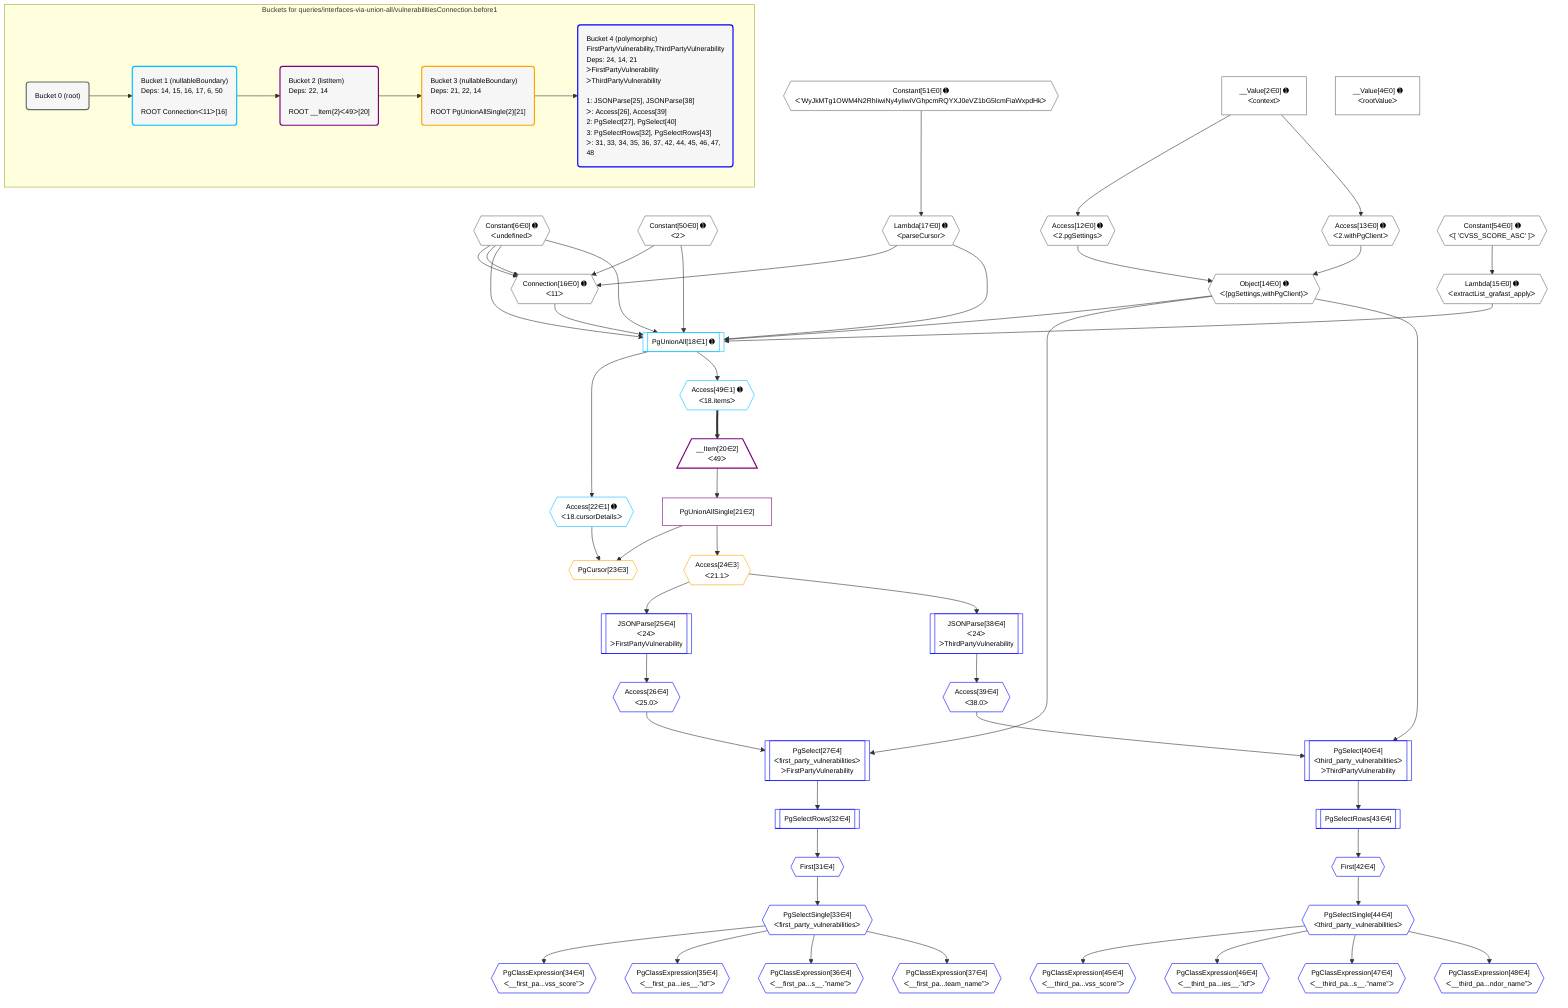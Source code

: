 %%{init: {'themeVariables': { 'fontSize': '12px'}}}%%
graph TD
    classDef path fill:#eee,stroke:#000,color:#000
    classDef plan fill:#fff,stroke-width:1px,color:#000
    classDef itemplan fill:#fff,stroke-width:2px,color:#000
    classDef unbatchedplan fill:#dff,stroke-width:1px,color:#000
    classDef sideeffectplan fill:#fcc,stroke-width:2px,color:#000
    classDef bucket fill:#f6f6f6,color:#000,stroke-width:2px,text-align:left


    %% plan dependencies
    Connection16{{"Connection[16∈0] ➊<br />ᐸ11ᐳ"}}:::plan
    Constant6{{"Constant[6∈0] ➊<br />ᐸundefinedᐳ"}}:::plan
    Constant50{{"Constant[50∈0] ➊<br />ᐸ2ᐳ"}}:::plan
    Lambda17{{"Lambda[17∈0] ➊<br />ᐸparseCursorᐳ"}}:::plan
    Constant6 & Constant50 & Constant6 & Lambda17 --> Connection16
    Object14{{"Object[14∈0] ➊<br />ᐸ{pgSettings,withPgClient}ᐳ"}}:::plan
    Access12{{"Access[12∈0] ➊<br />ᐸ2.pgSettingsᐳ"}}:::plan
    Access13{{"Access[13∈0] ➊<br />ᐸ2.withPgClientᐳ"}}:::plan
    Access12 & Access13 --> Object14
    __Value2["__Value[2∈0] ➊<br />ᐸcontextᐳ"]:::plan
    __Value2 --> Access12
    __Value2 --> Access13
    Lambda15{{"Lambda[15∈0] ➊<br />ᐸextractList_grafast_applyᐳ"}}:::plan
    Constant54{{"Constant[54∈0] ➊<br />ᐸ[ 'CVSS_SCORE_ASC' ]ᐳ"}}:::plan
    Constant54 --> Lambda15
    Constant51{{"Constant[51∈0] ➊<br />ᐸ'WyJkMTg1OWM4N2RhIiwiNy4yIiwiVGhpcmRQYXJ0eVZ1bG5lcmFiaWxpdHkᐳ"}}:::plan
    Constant51 --> Lambda17
    __Value4["__Value[4∈0] ➊<br />ᐸrootValueᐳ"]:::plan
    PgUnionAll18[["PgUnionAll[18∈1] ➊"]]:::plan
    Object14 & Lambda15 & Connection16 & Lambda17 & Constant6 & Constant50 & Constant6 --> PgUnionAll18
    Access22{{"Access[22∈1] ➊<br />ᐸ18.cursorDetailsᐳ"}}:::plan
    PgUnionAll18 --> Access22
    Access49{{"Access[49∈1] ➊<br />ᐸ18.itemsᐳ"}}:::plan
    PgUnionAll18 --> Access49
    __Item20[/"__Item[20∈2]<br />ᐸ49ᐳ"\]:::itemplan
    Access49 ==> __Item20
    PgUnionAllSingle21["PgUnionAllSingle[21∈2]"]:::plan
    __Item20 --> PgUnionAllSingle21
    PgCursor23{{"PgCursor[23∈3]"}}:::plan
    PgUnionAllSingle21 & Access22 --> PgCursor23
    Access24{{"Access[24∈3]<br />ᐸ21.1ᐳ"}}:::plan
    PgUnionAllSingle21 --> Access24
    PgSelect27[["PgSelect[27∈4]<br />ᐸfirst_party_vulnerabilitiesᐳ<br />ᐳFirstPartyVulnerability"]]:::plan
    Access26{{"Access[26∈4]<br />ᐸ25.0ᐳ"}}:::plan
    Object14 & Access26 --> PgSelect27
    PgSelect40[["PgSelect[40∈4]<br />ᐸthird_party_vulnerabilitiesᐳ<br />ᐳThirdPartyVulnerability"]]:::plan
    Access39{{"Access[39∈4]<br />ᐸ38.0ᐳ"}}:::plan
    Object14 & Access39 --> PgSelect40
    JSONParse25[["JSONParse[25∈4]<br />ᐸ24ᐳ<br />ᐳFirstPartyVulnerability"]]:::plan
    Access24 --> JSONParse25
    JSONParse25 --> Access26
    First31{{"First[31∈4]"}}:::plan
    PgSelectRows32[["PgSelectRows[32∈4]"]]:::plan
    PgSelectRows32 --> First31
    PgSelect27 --> PgSelectRows32
    PgSelectSingle33{{"PgSelectSingle[33∈4]<br />ᐸfirst_party_vulnerabilitiesᐳ"}}:::plan
    First31 --> PgSelectSingle33
    PgClassExpression34{{"PgClassExpression[34∈4]<br />ᐸ__first_pa...vss_score”ᐳ"}}:::plan
    PgSelectSingle33 --> PgClassExpression34
    PgClassExpression35{{"PgClassExpression[35∈4]<br />ᐸ__first_pa...ies__.”id”ᐳ"}}:::plan
    PgSelectSingle33 --> PgClassExpression35
    PgClassExpression36{{"PgClassExpression[36∈4]<br />ᐸ__first_pa...s__.”name”ᐳ"}}:::plan
    PgSelectSingle33 --> PgClassExpression36
    PgClassExpression37{{"PgClassExpression[37∈4]<br />ᐸ__first_pa...team_name”ᐳ"}}:::plan
    PgSelectSingle33 --> PgClassExpression37
    JSONParse38[["JSONParse[38∈4]<br />ᐸ24ᐳ<br />ᐳThirdPartyVulnerability"]]:::plan
    Access24 --> JSONParse38
    JSONParse38 --> Access39
    First42{{"First[42∈4]"}}:::plan
    PgSelectRows43[["PgSelectRows[43∈4]"]]:::plan
    PgSelectRows43 --> First42
    PgSelect40 --> PgSelectRows43
    PgSelectSingle44{{"PgSelectSingle[44∈4]<br />ᐸthird_party_vulnerabilitiesᐳ"}}:::plan
    First42 --> PgSelectSingle44
    PgClassExpression45{{"PgClassExpression[45∈4]<br />ᐸ__third_pa...vss_score”ᐳ"}}:::plan
    PgSelectSingle44 --> PgClassExpression45
    PgClassExpression46{{"PgClassExpression[46∈4]<br />ᐸ__third_pa...ies__.”id”ᐳ"}}:::plan
    PgSelectSingle44 --> PgClassExpression46
    PgClassExpression47{{"PgClassExpression[47∈4]<br />ᐸ__third_pa...s__.”name”ᐳ"}}:::plan
    PgSelectSingle44 --> PgClassExpression47
    PgClassExpression48{{"PgClassExpression[48∈4]<br />ᐸ__third_pa...ndor_name”ᐳ"}}:::plan
    PgSelectSingle44 --> PgClassExpression48

    %% define steps

    subgraph "Buckets for queries/interfaces-via-union-all/vulnerabilitiesConnection.before1"
    Bucket0("Bucket 0 (root)"):::bucket
    classDef bucket0 stroke:#696969
    class Bucket0,__Value2,__Value4,Constant6,Access12,Access13,Object14,Lambda15,Connection16,Lambda17,Constant50,Constant51,Constant54 bucket0
    Bucket1("Bucket 1 (nullableBoundary)<br />Deps: 14, 15, 16, 17, 6, 50<br /><br />ROOT Connectionᐸ11ᐳ[16]"):::bucket
    classDef bucket1 stroke:#00bfff
    class Bucket1,PgUnionAll18,Access22,Access49 bucket1
    Bucket2("Bucket 2 (listItem)<br />Deps: 22, 14<br /><br />ROOT __Item{2}ᐸ49ᐳ[20]"):::bucket
    classDef bucket2 stroke:#7f007f
    class Bucket2,__Item20,PgUnionAllSingle21 bucket2
    Bucket3("Bucket 3 (nullableBoundary)<br />Deps: 21, 22, 14<br /><br />ROOT PgUnionAllSingle{2}[21]"):::bucket
    classDef bucket3 stroke:#ffa500
    class Bucket3,PgCursor23,Access24 bucket3
    Bucket4("Bucket 4 (polymorphic)<br />FirstPartyVulnerability,ThirdPartyVulnerability<br />Deps: 24, 14, 21<br />ᐳFirstPartyVulnerability<br />ᐳThirdPartyVulnerability<br /><br />1: JSONParse[25], JSONParse[38]<br />ᐳ: Access[26], Access[39]<br />2: PgSelect[27], PgSelect[40]<br />3: PgSelectRows[32], PgSelectRows[43]<br />ᐳ: 31, 33, 34, 35, 36, 37, 42, 44, 45, 46, 47, 48"):::bucket
    classDef bucket4 stroke:#0000ff
    class Bucket4,JSONParse25,Access26,PgSelect27,First31,PgSelectRows32,PgSelectSingle33,PgClassExpression34,PgClassExpression35,PgClassExpression36,PgClassExpression37,JSONParse38,Access39,PgSelect40,First42,PgSelectRows43,PgSelectSingle44,PgClassExpression45,PgClassExpression46,PgClassExpression47,PgClassExpression48 bucket4
    Bucket0 --> Bucket1
    Bucket1 --> Bucket2
    Bucket2 --> Bucket3
    Bucket3 --> Bucket4
    end
